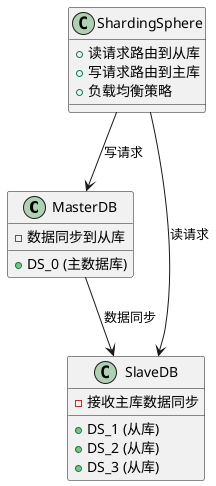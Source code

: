 @startuml
!define RECTANGLE class

' 主数据库
class MasterDB {
  + DS_0 (主数据库)
  - 数据同步到从库
}

' 从数据库
class SlaveDB {
  + DS_1 (从库)
  + DS_2 (从库)
  + DS_3 (从库)
  - 接收主库数据同步
}

' ShardingSphere 读写分离
class ShardingSphere {
  + 读请求路由到从库
  + 写请求路由到主库
  + 负载均衡策略
}

' 数据流
MasterDB -down-> SlaveDB : 数据同步
ShardingSphere -down-> SlaveDB : 读请求
ShardingSphere -down-> MasterDB : 写请求

@enduml
